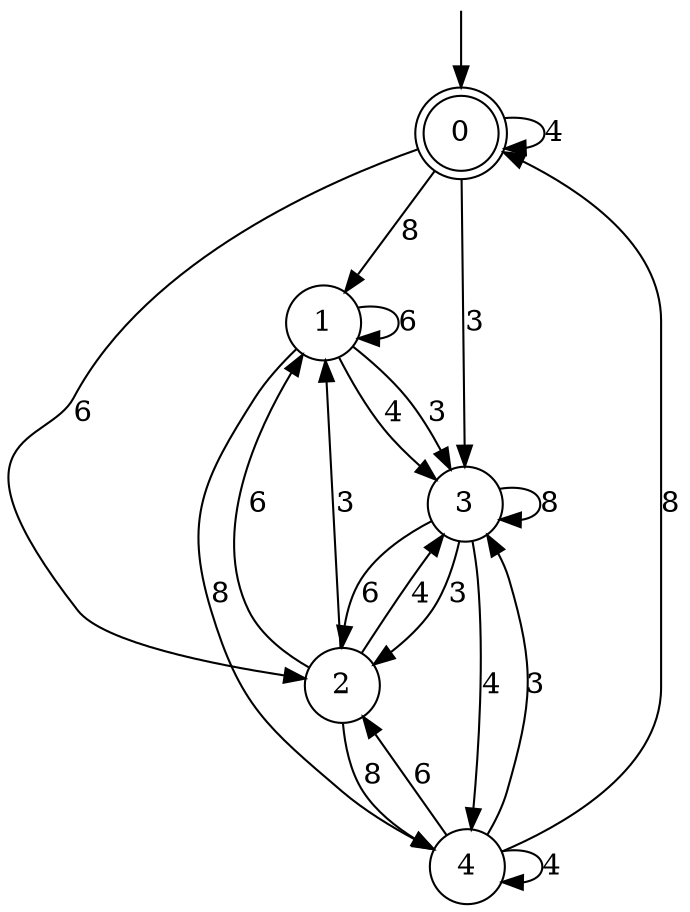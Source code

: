 digraph g {

	s0 [shape="doublecircle" label="0"];
	s1 [shape="circle" label="1"];
	s2 [shape="circle" label="2"];
	s3 [shape="circle" label="3"];
	s4 [shape="circle" label="4"];
	s0 -> s1 [label="8"];
	s0 -> s2 [label="6"];
	s0 -> s3 [label="3"];
	s0 -> s0 [label="4"];
	s1 -> s4 [label="8"];
	s1 -> s1 [label="6"];
	s1 -> s3 [label="3"];
	s1 -> s3 [label="4"];
	s2 -> s4 [label="8"];
	s2 -> s1 [label="6"];
	s2 -> s1 [label="3"];
	s2 -> s3 [label="4"];
	s3 -> s3 [label="8"];
	s3 -> s2 [label="6"];
	s3 -> s2 [label="3"];
	s3 -> s4 [label="4"];
	s4 -> s0 [label="8"];
	s4 -> s2 [label="6"];
	s4 -> s3 [label="3"];
	s4 -> s4 [label="4"];

__start0 [label="" shape="none" width="0" height="0"];
__start0 -> s0;

}
